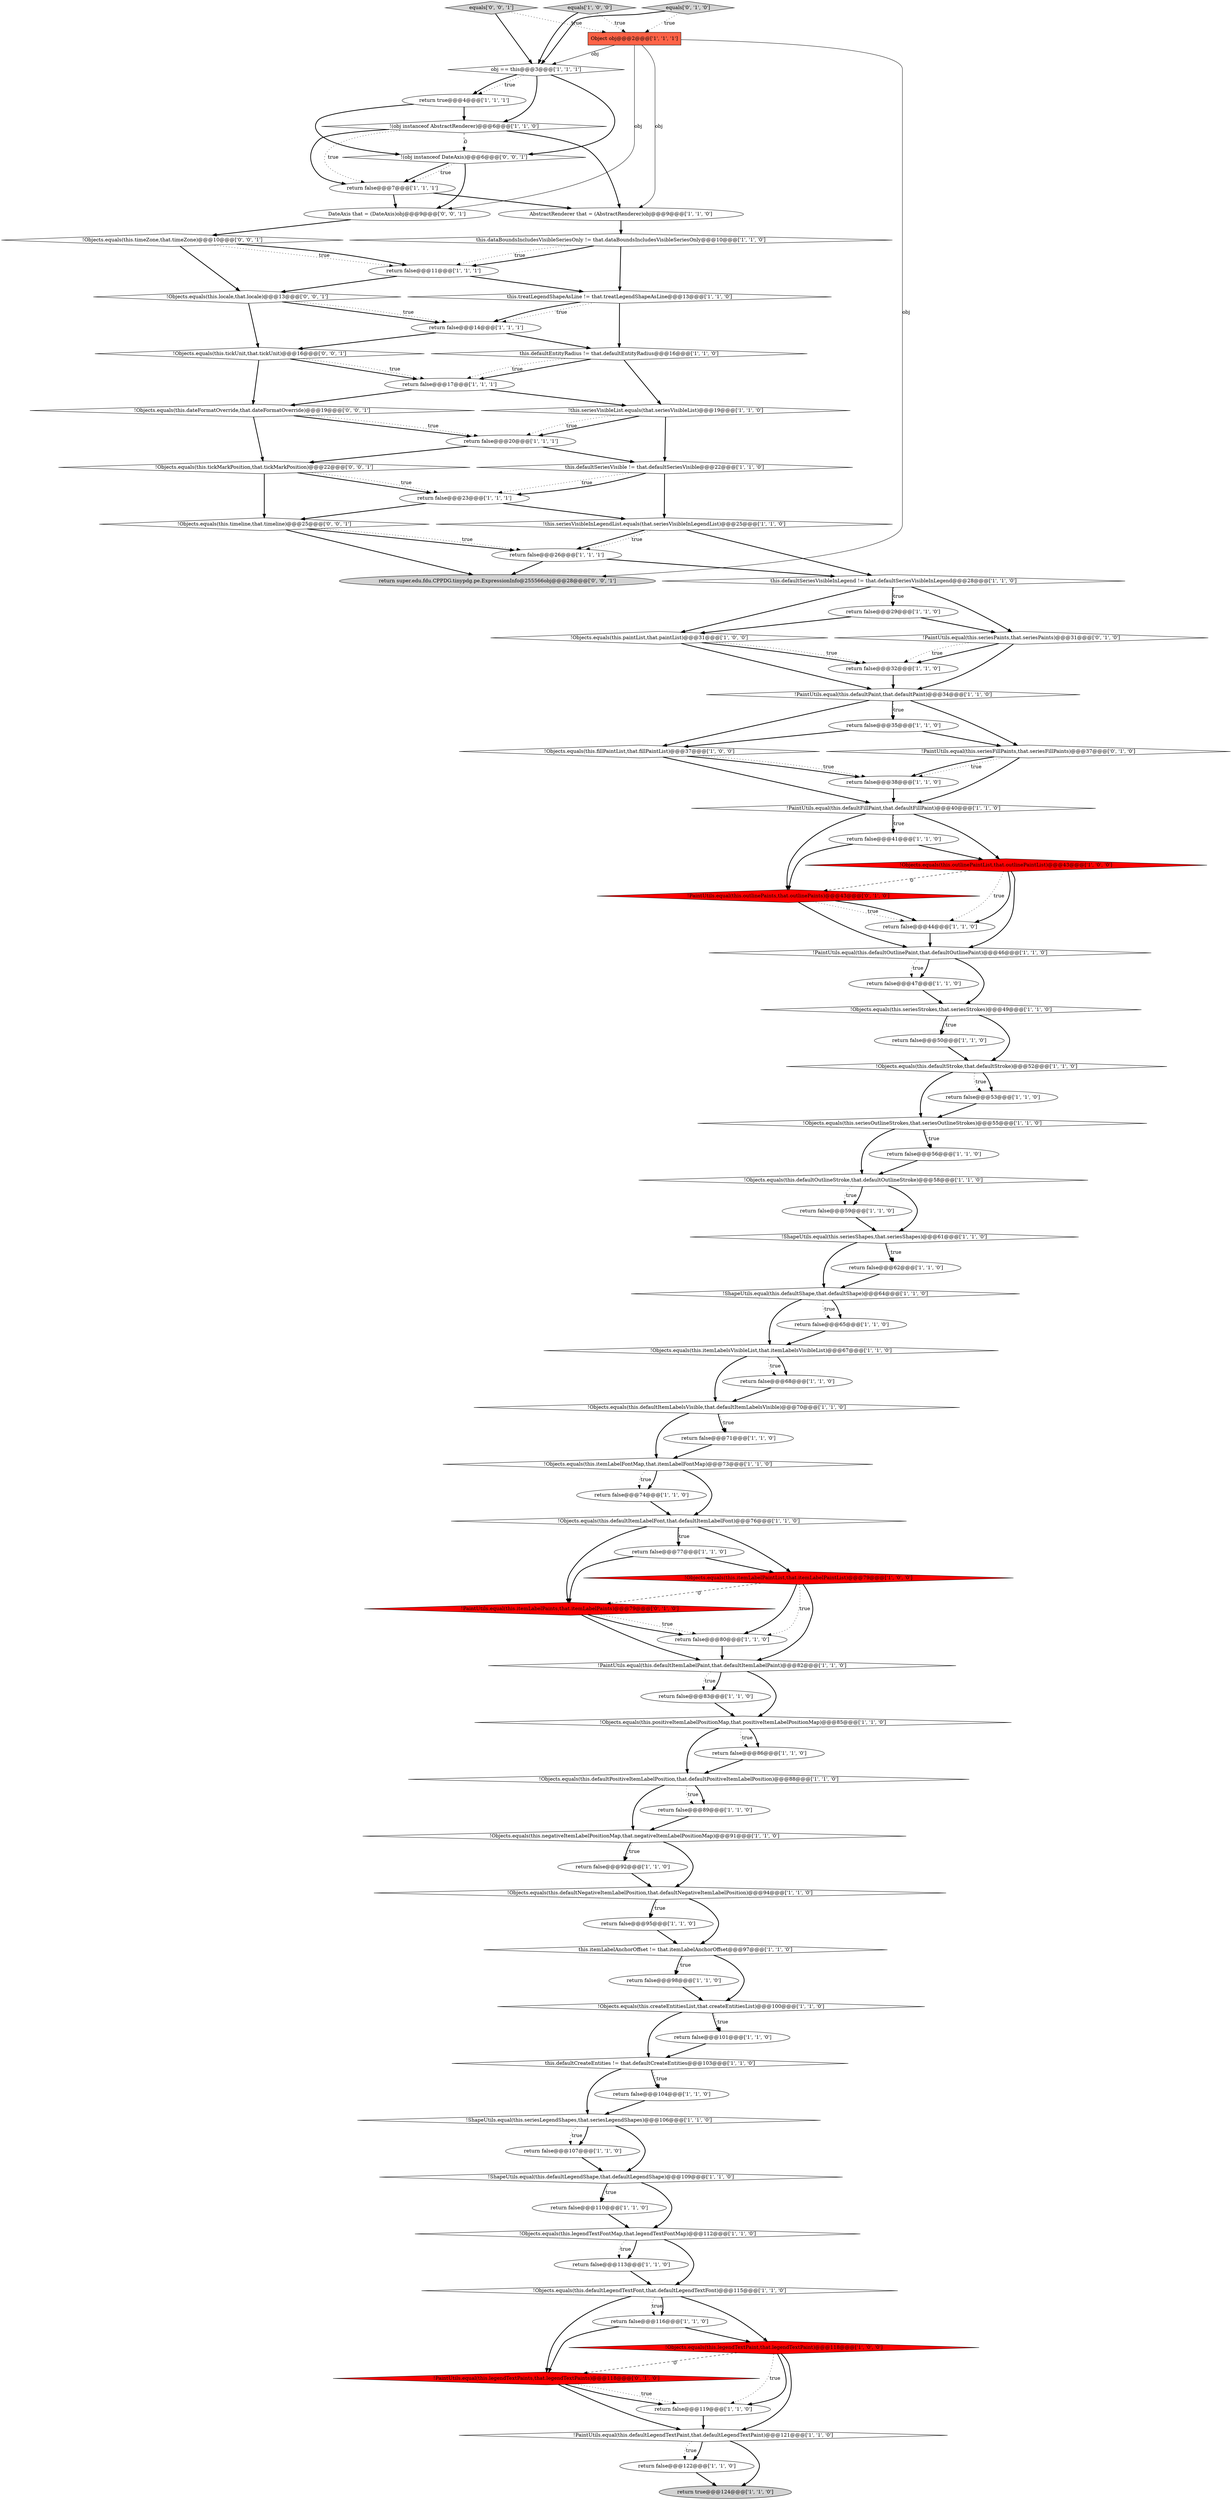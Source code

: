 digraph {
67 [style = filled, label = "!ShapeUtils.equal(this.defaultShape,that.defaultShape)@@@64@@@['1', '1', '0']", fillcolor = white, shape = diamond image = "AAA0AAABBB1BBB"];
30 [style = filled, label = "!Objects.equals(this.outlinePaintList,that.outlinePaintList)@@@43@@@['1', '0', '0']", fillcolor = red, shape = diamond image = "AAA1AAABBB1BBB"];
18 [style = filled, label = "return false@@@20@@@['1', '1', '1']", fillcolor = white, shape = ellipse image = "AAA0AAABBB1BBB"];
24 [style = filled, label = "return false@@@38@@@['1', '1', '0']", fillcolor = white, shape = ellipse image = "AAA0AAABBB1BBB"];
21 [style = filled, label = "!Objects.equals(this.negativeItemLabelPositionMap,that.negativeItemLabelPositionMap)@@@91@@@['1', '1', '0']", fillcolor = white, shape = diamond image = "AAA0AAABBB1BBB"];
48 [style = filled, label = "return false@@@41@@@['1', '1', '0']", fillcolor = white, shape = ellipse image = "AAA0AAABBB1BBB"];
1 [style = filled, label = "return false@@@110@@@['1', '1', '0']", fillcolor = white, shape = ellipse image = "AAA0AAABBB1BBB"];
2 [style = filled, label = "!Objects.equals(this.itemLabelsVisibleList,that.itemLabelsVisibleList)@@@67@@@['1', '1', '0']", fillcolor = white, shape = diamond image = "AAA0AAABBB1BBB"];
4 [style = filled, label = "!(obj instanceof AbstractRenderer)@@@6@@@['1', '1', '0']", fillcolor = white, shape = diamond image = "AAA0AAABBB1BBB"];
31 [style = filled, label = "return false@@@80@@@['1', '1', '0']", fillcolor = white, shape = ellipse image = "AAA0AAABBB1BBB"];
87 [style = filled, label = "!PaintUtils.equal(this.itemLabelPaints,that.itemLabelPaints)@@@79@@@['0', '1', '0']", fillcolor = red, shape = diamond image = "AAA1AAABBB2BBB"];
11 [style = filled, label = "this.defaultCreateEntities != that.defaultCreateEntities@@@103@@@['1', '1', '0']", fillcolor = white, shape = diamond image = "AAA0AAABBB1BBB"];
85 [style = filled, label = "!PaintUtils.equal(this.seriesFillPaints,that.seriesFillPaints)@@@37@@@['0', '1', '0']", fillcolor = white, shape = diamond image = "AAA0AAABBB2BBB"];
15 [style = filled, label = "return false@@@32@@@['1', '1', '0']", fillcolor = white, shape = ellipse image = "AAA0AAABBB1BBB"];
72 [style = filled, label = "return false@@@44@@@['1', '1', '0']", fillcolor = white, shape = ellipse image = "AAA0AAABBB1BBB"];
54 [style = filled, label = "!Objects.equals(this.seriesOutlineStrokes,that.seriesOutlineStrokes)@@@55@@@['1', '1', '0']", fillcolor = white, shape = diamond image = "AAA0AAABBB1BBB"];
59 [style = filled, label = "this.defaultSeriesVisible != that.defaultSeriesVisible@@@22@@@['1', '1', '0']", fillcolor = white, shape = diamond image = "AAA0AAABBB1BBB"];
26 [style = filled, label = "!ShapeUtils.equal(this.seriesLegendShapes,that.seriesLegendShapes)@@@106@@@['1', '1', '0']", fillcolor = white, shape = diamond image = "AAA0AAABBB1BBB"];
32 [style = filled, label = "!PaintUtils.equal(this.defaultOutlinePaint,that.defaultOutlinePaint)@@@46@@@['1', '1', '0']", fillcolor = white, shape = diamond image = "AAA0AAABBB1BBB"];
40 [style = filled, label = "return false@@@7@@@['1', '1', '1']", fillcolor = white, shape = ellipse image = "AAA0AAABBB1BBB"];
66 [style = filled, label = "return false@@@14@@@['1', '1', '1']", fillcolor = white, shape = ellipse image = "AAA0AAABBB1BBB"];
23 [style = filled, label = "return false@@@83@@@['1', '1', '0']", fillcolor = white, shape = ellipse image = "AAA0AAABBB1BBB"];
98 [style = filled, label = "equals['0', '0', '1']", fillcolor = lightgray, shape = diamond image = "AAA0AAABBB3BBB"];
61 [style = filled, label = "return false@@@59@@@['1', '1', '0']", fillcolor = white, shape = ellipse image = "AAA0AAABBB1BBB"];
29 [style = filled, label = "return false@@@92@@@['1', '1', '0']", fillcolor = white, shape = ellipse image = "AAA0AAABBB1BBB"];
0 [style = filled, label = "!PaintUtils.equal(this.defaultItemLabelPaint,that.defaultItemLabelPaint)@@@82@@@['1', '1', '0']", fillcolor = white, shape = diamond image = "AAA0AAABBB1BBB"];
47 [style = filled, label = "return false@@@65@@@['1', '1', '0']", fillcolor = white, shape = ellipse image = "AAA0AAABBB1BBB"];
82 [style = filled, label = "return false@@@47@@@['1', '1', '0']", fillcolor = white, shape = ellipse image = "AAA0AAABBB1BBB"];
93 [style = filled, label = "!(obj instanceof DateAxis)@@@6@@@['0', '0', '1']", fillcolor = white, shape = diamond image = "AAA0AAABBB3BBB"];
58 [style = filled, label = "!Objects.equals(this.defaultOutlineStroke,that.defaultOutlineStroke)@@@58@@@['1', '1', '0']", fillcolor = white, shape = diamond image = "AAA0AAABBB1BBB"];
90 [style = filled, label = "!Objects.equals(this.timeline,that.timeline)@@@25@@@['0', '0', '1']", fillcolor = white, shape = diamond image = "AAA0AAABBB3BBB"];
55 [style = filled, label = "return false@@@53@@@['1', '1', '0']", fillcolor = white, shape = ellipse image = "AAA0AAABBB1BBB"];
76 [style = filled, label = "return true@@@4@@@['1', '1', '1']", fillcolor = white, shape = ellipse image = "AAA0AAABBB1BBB"];
77 [style = filled, label = "this.treatLegendShapeAsLine != that.treatLegendShapeAsLine@@@13@@@['1', '1', '0']", fillcolor = white, shape = diamond image = "AAA0AAABBB1BBB"];
99 [style = filled, label = "return super.edu.fdu.CPPDG.tinypdg.pe.ExpressionInfo@255566obj@@@28@@@['0', '0', '1']", fillcolor = lightgray, shape = ellipse image = "AAA0AAABBB3BBB"];
28 [style = filled, label = "return false@@@56@@@['1', '1', '0']", fillcolor = white, shape = ellipse image = "AAA0AAABBB1BBB"];
16 [style = filled, label = "this.dataBoundsIncludesVisibleSeriesOnly != that.dataBoundsIncludesVisibleSeriesOnly@@@10@@@['1', '1', '0']", fillcolor = white, shape = diamond image = "AAA0AAABBB1BBB"];
36 [style = filled, label = "return false@@@119@@@['1', '1', '0']", fillcolor = white, shape = ellipse image = "AAA0AAABBB1BBB"];
73 [style = filled, label = "return false@@@122@@@['1', '1', '0']", fillcolor = white, shape = ellipse image = "AAA0AAABBB1BBB"];
68 [style = filled, label = "!Objects.equals(this.defaultItemLabelsVisible,that.defaultItemLabelsVisible)@@@70@@@['1', '1', '0']", fillcolor = white, shape = diamond image = "AAA0AAABBB1BBB"];
91 [style = filled, label = "!Objects.equals(this.tickUnit,that.tickUnit)@@@16@@@['0', '0', '1']", fillcolor = white, shape = diamond image = "AAA0AAABBB3BBB"];
10 [style = filled, label = "return false@@@95@@@['1', '1', '0']", fillcolor = white, shape = ellipse image = "AAA0AAABBB1BBB"];
37 [style = filled, label = "!Objects.equals(this.defaultPositiveItemLabelPosition,that.defaultPositiveItemLabelPosition)@@@88@@@['1', '1', '0']", fillcolor = white, shape = diamond image = "AAA0AAABBB1BBB"];
45 [style = filled, label = "return false@@@113@@@['1', '1', '0']", fillcolor = white, shape = ellipse image = "AAA0AAABBB1BBB"];
84 [style = filled, label = "!PaintUtils.equal(this.legendTextPaints,that.legendTextPaints)@@@118@@@['0', '1', '0']", fillcolor = red, shape = diamond image = "AAA1AAABBB2BBB"];
83 [style = filled, label = "return false@@@77@@@['1', '1', '0']", fillcolor = white, shape = ellipse image = "AAA0AAABBB1BBB"];
33 [style = filled, label = "this.itemLabelAnchorOffset != that.itemLabelAnchorOffset@@@97@@@['1', '1', '0']", fillcolor = white, shape = diamond image = "AAA0AAABBB1BBB"];
51 [style = filled, label = "!Objects.equals(this.positiveItemLabelPositionMap,that.positiveItemLabelPositionMap)@@@85@@@['1', '1', '0']", fillcolor = white, shape = diamond image = "AAA0AAABBB1BBB"];
8 [style = filled, label = "obj == this@@@3@@@['1', '1', '1']", fillcolor = white, shape = diamond image = "AAA0AAABBB1BBB"];
71 [style = filled, label = "equals['1', '0', '0']", fillcolor = lightgray, shape = diamond image = "AAA0AAABBB1BBB"];
17 [style = filled, label = "AbstractRenderer that = (AbstractRenderer)obj@@@9@@@['1', '1', '0']", fillcolor = white, shape = ellipse image = "AAA0AAABBB1BBB"];
53 [style = filled, label = "!Objects.equals(this.fillPaintList,that.fillPaintList)@@@37@@@['1', '0', '0']", fillcolor = white, shape = diamond image = "AAA0AAABBB1BBB"];
44 [style = filled, label = "return false@@@101@@@['1', '1', '0']", fillcolor = white, shape = ellipse image = "AAA0AAABBB1BBB"];
80 [style = filled, label = "!PaintUtils.equal(this.defaultFillPaint,that.defaultFillPaint)@@@40@@@['1', '1', '0']", fillcolor = white, shape = diamond image = "AAA0AAABBB1BBB"];
14 [style = filled, label = "return false@@@68@@@['1', '1', '0']", fillcolor = white, shape = ellipse image = "AAA0AAABBB1BBB"];
19 [style = filled, label = "Object obj@@@2@@@['1', '1', '1']", fillcolor = tomato, shape = box image = "AAA0AAABBB1BBB"];
52 [style = filled, label = "return false@@@50@@@['1', '1', '0']", fillcolor = white, shape = ellipse image = "AAA0AAABBB1BBB"];
56 [style = filled, label = "this.defaultEntityRadius != that.defaultEntityRadius@@@16@@@['1', '1', '0']", fillcolor = white, shape = diamond image = "AAA0AAABBB1BBB"];
13 [style = filled, label = "!Objects.equals(this.defaultNegativeItemLabelPosition,that.defaultNegativeItemLabelPosition)@@@94@@@['1', '1', '0']", fillcolor = white, shape = diamond image = "AAA0AAABBB1BBB"];
60 [style = filled, label = "!Objects.equals(this.seriesStrokes,that.seriesStrokes)@@@49@@@['1', '1', '0']", fillcolor = white, shape = diamond image = "AAA0AAABBB1BBB"];
95 [style = filled, label = "!Objects.equals(this.tickMarkPosition,that.tickMarkPosition)@@@22@@@['0', '0', '1']", fillcolor = white, shape = diamond image = "AAA0AAABBB3BBB"];
9 [style = filled, label = "!PaintUtils.equal(this.defaultPaint,that.defaultPaint)@@@34@@@['1', '1', '0']", fillcolor = white, shape = diamond image = "AAA0AAABBB1BBB"];
74 [style = filled, label = "return false@@@107@@@['1', '1', '0']", fillcolor = white, shape = ellipse image = "AAA0AAABBB1BBB"];
89 [style = filled, label = "!PaintUtils.equal(this.seriesPaints,that.seriesPaints)@@@31@@@['0', '1', '0']", fillcolor = white, shape = diamond image = "AAA0AAABBB2BBB"];
94 [style = filled, label = "!Objects.equals(this.locale,that.locale)@@@13@@@['0', '0', '1']", fillcolor = white, shape = diamond image = "AAA0AAABBB3BBB"];
22 [style = filled, label = "!this.seriesVisibleInLegendList.equals(that.seriesVisibleInLegendList)@@@25@@@['1', '1', '0']", fillcolor = white, shape = diamond image = "AAA0AAABBB1BBB"];
50 [style = filled, label = "return false@@@26@@@['1', '1', '1']", fillcolor = white, shape = ellipse image = "AAA0AAABBB1BBB"];
65 [style = filled, label = "return false@@@104@@@['1', '1', '0']", fillcolor = white, shape = ellipse image = "AAA0AAABBB1BBB"];
49 [style = filled, label = "return false@@@17@@@['1', '1', '1']", fillcolor = white, shape = ellipse image = "AAA0AAABBB1BBB"];
46 [style = filled, label = "return false@@@23@@@['1', '1', '1']", fillcolor = white, shape = ellipse image = "AAA0AAABBB1BBB"];
62 [style = filled, label = "return false@@@86@@@['1', '1', '0']", fillcolor = white, shape = ellipse image = "AAA0AAABBB1BBB"];
5 [style = filled, label = "!Objects.equals(this.itemLabelPaintList,that.itemLabelPaintList)@@@79@@@['1', '0', '0']", fillcolor = red, shape = diamond image = "AAA1AAABBB1BBB"];
34 [style = filled, label = "return true@@@124@@@['1', '1', '0']", fillcolor = lightgray, shape = ellipse image = "AAA0AAABBB1BBB"];
12 [style = filled, label = "return false@@@11@@@['1', '1', '1']", fillcolor = white, shape = ellipse image = "AAA0AAABBB1BBB"];
63 [style = filled, label = "return false@@@74@@@['1', '1', '0']", fillcolor = white, shape = ellipse image = "AAA0AAABBB1BBB"];
6 [style = filled, label = "!ShapeUtils.equal(this.seriesShapes,that.seriesShapes)@@@61@@@['1', '1', '0']", fillcolor = white, shape = diamond image = "AAA0AAABBB1BBB"];
57 [style = filled, label = "return false@@@29@@@['1', '1', '0']", fillcolor = white, shape = ellipse image = "AAA0AAABBB1BBB"];
41 [style = filled, label = "!this.seriesVisibleList.equals(that.seriesVisibleList)@@@19@@@['1', '1', '0']", fillcolor = white, shape = diamond image = "AAA0AAABBB1BBB"];
92 [style = filled, label = "DateAxis that = (DateAxis)obj@@@9@@@['0', '0', '1']", fillcolor = white, shape = ellipse image = "AAA0AAABBB3BBB"];
7 [style = filled, label = "!PaintUtils.equal(this.defaultLegendTextPaint,that.defaultLegendTextPaint)@@@121@@@['1', '1', '0']", fillcolor = white, shape = diamond image = "AAA0AAABBB1BBB"];
39 [style = filled, label = "return false@@@116@@@['1', '1', '0']", fillcolor = white, shape = ellipse image = "AAA0AAABBB1BBB"];
96 [style = filled, label = "!Objects.equals(this.timeZone,that.timeZone)@@@10@@@['0', '0', '1']", fillcolor = white, shape = diamond image = "AAA0AAABBB3BBB"];
35 [style = filled, label = "!Objects.equals(this.defaultItemLabelFont,that.defaultItemLabelFont)@@@76@@@['1', '1', '0']", fillcolor = white, shape = diamond image = "AAA0AAABBB1BBB"];
3 [style = filled, label = "!Objects.equals(this.itemLabelFontMap,that.itemLabelFontMap)@@@73@@@['1', '1', '0']", fillcolor = white, shape = diamond image = "AAA0AAABBB1BBB"];
38 [style = filled, label = "!Objects.equals(this.defaultStroke,that.defaultStroke)@@@52@@@['1', '1', '0']", fillcolor = white, shape = diamond image = "AAA0AAABBB1BBB"];
64 [style = filled, label = "!Objects.equals(this.legendTextPaint,that.legendTextPaint)@@@118@@@['1', '0', '0']", fillcolor = red, shape = diamond image = "AAA1AAABBB1BBB"];
79 [style = filled, label = "!Objects.equals(this.paintList,that.paintList)@@@31@@@['1', '0', '0']", fillcolor = white, shape = diamond image = "AAA0AAABBB1BBB"];
69 [style = filled, label = "return false@@@98@@@['1', '1', '0']", fillcolor = white, shape = ellipse image = "AAA0AAABBB1BBB"];
88 [style = filled, label = "equals['0', '1', '0']", fillcolor = lightgray, shape = diamond image = "AAA0AAABBB2BBB"];
70 [style = filled, label = "!Objects.equals(this.defaultLegendTextFont,that.defaultLegendTextFont)@@@115@@@['1', '1', '0']", fillcolor = white, shape = diamond image = "AAA0AAABBB1BBB"];
27 [style = filled, label = "!ShapeUtils.equal(this.defaultLegendShape,that.defaultLegendShape)@@@109@@@['1', '1', '0']", fillcolor = white, shape = diamond image = "AAA0AAABBB1BBB"];
43 [style = filled, label = "return false@@@89@@@['1', '1', '0']", fillcolor = white, shape = ellipse image = "AAA0AAABBB1BBB"];
86 [style = filled, label = "!PaintUtils.equal(this.outlinePaints,that.outlinePaints)@@@43@@@['0', '1', '0']", fillcolor = red, shape = diamond image = "AAA1AAABBB2BBB"];
20 [style = filled, label = "!Objects.equals(this.createEntitiesList,that.createEntitiesList)@@@100@@@['1', '1', '0']", fillcolor = white, shape = diamond image = "AAA0AAABBB1BBB"];
42 [style = filled, label = "return false@@@62@@@['1', '1', '0']", fillcolor = white, shape = ellipse image = "AAA0AAABBB1BBB"];
78 [style = filled, label = "this.defaultSeriesVisibleInLegend != that.defaultSeriesVisibleInLegend@@@28@@@['1', '1', '0']", fillcolor = white, shape = diamond image = "AAA0AAABBB1BBB"];
25 [style = filled, label = "!Objects.equals(this.legendTextFontMap,that.legendTextFontMap)@@@112@@@['1', '1', '0']", fillcolor = white, shape = diamond image = "AAA0AAABBB1BBB"];
97 [style = filled, label = "!Objects.equals(this.dateFormatOverride,that.dateFormatOverride)@@@19@@@['0', '0', '1']", fillcolor = white, shape = diamond image = "AAA0AAABBB3BBB"];
81 [style = filled, label = "return false@@@71@@@['1', '1', '0']", fillcolor = white, shape = ellipse image = "AAA0AAABBB1BBB"];
75 [style = filled, label = "return false@@@35@@@['1', '1', '0']", fillcolor = white, shape = ellipse image = "AAA0AAABBB1BBB"];
9->53 [style = bold, label=""];
33->69 [style = dotted, label="true"];
82->60 [style = bold, label=""];
64->36 [style = bold, label=""];
77->66 [style = dotted, label="true"];
27->1 [style = dotted, label="true"];
11->65 [style = dotted, label="true"];
61->6 [style = bold, label=""];
70->64 [style = bold, label=""];
68->81 [style = dotted, label="true"];
23->51 [style = bold, label=""];
86->72 [style = dotted, label="true"];
25->45 [style = bold, label=""];
81->3 [style = bold, label=""];
90->99 [style = bold, label=""];
96->12 [style = dotted, label="true"];
87->0 [style = bold, label=""];
50->99 [style = bold, label=""];
89->9 [style = bold, label=""];
56->41 [style = bold, label=""];
88->19 [style = dotted, label="true"];
59->46 [style = dotted, label="true"];
93->40 [style = bold, label=""];
12->94 [style = bold, label=""];
46->90 [style = bold, label=""];
13->10 [style = dotted, label="true"];
79->15 [style = bold, label=""];
67->2 [style = bold, label=""];
3->35 [style = bold, label=""];
26->74 [style = bold, label=""];
78->57 [style = dotted, label="true"];
39->84 [style = bold, label=""];
37->43 [style = bold, label=""];
93->92 [style = bold, label=""];
76->4 [style = bold, label=""];
5->0 [style = bold, label=""];
39->64 [style = bold, label=""];
2->14 [style = bold, label=""];
67->47 [style = bold, label=""];
97->18 [style = bold, label=""];
22->78 [style = bold, label=""];
24->80 [style = bold, label=""];
59->22 [style = bold, label=""];
42->67 [style = bold, label=""];
9->75 [style = dotted, label="true"];
8->4 [style = bold, label=""];
85->24 [style = bold, label=""];
27->25 [style = bold, label=""];
17->16 [style = bold, label=""];
38->55 [style = bold, label=""];
7->73 [style = bold, label=""];
21->13 [style = bold, label=""];
45->70 [style = bold, label=""];
48->86 [style = bold, label=""];
87->31 [style = dotted, label="true"];
78->89 [style = bold, label=""];
57->79 [style = bold, label=""];
21->29 [style = dotted, label="true"];
80->86 [style = bold, label=""];
8->76 [style = dotted, label="true"];
22->50 [style = bold, label=""];
37->21 [style = bold, label=""];
19->17 [style = solid, label="obj"];
95->46 [style = bold, label=""];
86->72 [style = bold, label=""];
71->19 [style = dotted, label="true"];
79->15 [style = dotted, label="true"];
67->47 [style = dotted, label="true"];
3->63 [style = bold, label=""];
70->84 [style = bold, label=""];
69->20 [style = bold, label=""];
70->39 [style = dotted, label="true"];
41->59 [style = bold, label=""];
54->58 [style = bold, label=""];
60->52 [style = dotted, label="true"];
94->91 [style = bold, label=""];
25->45 [style = dotted, label="true"];
35->5 [style = bold, label=""];
26->27 [style = bold, label=""];
70->39 [style = bold, label=""];
9->85 [style = bold, label=""];
80->48 [style = dotted, label="true"];
21->29 [style = bold, label=""];
7->73 [style = dotted, label="true"];
0->23 [style = bold, label=""];
91->49 [style = bold, label=""];
80->48 [style = bold, label=""];
32->82 [style = bold, label=""];
15->9 [style = bold, label=""];
40->92 [style = bold, label=""];
94->66 [style = bold, label=""];
49->97 [style = bold, label=""];
47->2 [style = bold, label=""];
53->24 [style = bold, label=""];
84->36 [style = dotted, label="true"];
40->17 [style = bold, label=""];
79->9 [style = bold, label=""];
49->41 [style = bold, label=""];
64->36 [style = dotted, label="true"];
6->42 [style = dotted, label="true"];
6->67 [style = bold, label=""];
8->76 [style = bold, label=""];
18->95 [style = bold, label=""];
59->46 [style = bold, label=""];
11->26 [style = bold, label=""];
80->30 [style = bold, label=""];
85->80 [style = bold, label=""];
90->50 [style = bold, label=""];
8->93 [style = bold, label=""];
13->10 [style = bold, label=""];
19->8 [style = solid, label="obj"];
35->83 [style = bold, label=""];
14->68 [style = bold, label=""];
58->61 [style = bold, label=""];
65->26 [style = bold, label=""];
85->24 [style = dotted, label="true"];
4->17 [style = bold, label=""];
51->62 [style = bold, label=""];
11->65 [style = bold, label=""];
25->70 [style = bold, label=""];
92->96 [style = bold, label=""];
72->32 [style = bold, label=""];
22->50 [style = dotted, label="true"];
30->72 [style = dotted, label="true"];
38->54 [style = bold, label=""];
31->0 [style = bold, label=""];
68->3 [style = bold, label=""];
5->31 [style = dotted, label="true"];
78->79 [style = bold, label=""];
53->24 [style = dotted, label="true"];
6->42 [style = bold, label=""];
96->94 [style = bold, label=""];
38->55 [style = dotted, label="true"];
93->40 [style = dotted, label="true"];
84->7 [style = bold, label=""];
30->32 [style = bold, label=""];
95->90 [style = bold, label=""];
97->18 [style = dotted, label="true"];
18->59 [style = bold, label=""];
60->38 [style = bold, label=""];
88->8 [style = bold, label=""];
77->66 [style = bold, label=""];
97->95 [style = bold, label=""];
16->77 [style = bold, label=""];
91->97 [style = bold, label=""];
37->43 [style = dotted, label="true"];
53->80 [style = bold, label=""];
20->44 [style = dotted, label="true"];
32->60 [style = bold, label=""];
51->37 [style = bold, label=""];
54->28 [style = dotted, label="true"];
73->34 [style = bold, label=""];
96->12 [style = bold, label=""];
33->69 [style = bold, label=""];
19->92 [style = solid, label="obj"];
2->14 [style = dotted, label="true"];
0->23 [style = dotted, label="true"];
10->33 [style = bold, label=""];
4->93 [style = dashed, label="0"];
60->52 [style = bold, label=""];
58->61 [style = dotted, label="true"];
48->30 [style = bold, label=""];
54->28 [style = bold, label=""];
71->8 [style = bold, label=""];
41->18 [style = bold, label=""];
1->25 [style = bold, label=""];
5->87 [style = dashed, label="0"];
30->86 [style = dashed, label="0"];
28->58 [style = bold, label=""];
46->22 [style = bold, label=""];
20->11 [style = bold, label=""];
26->74 [style = dotted, label="true"];
83->5 [style = bold, label=""];
4->40 [style = bold, label=""];
9->75 [style = bold, label=""];
30->72 [style = bold, label=""];
95->46 [style = dotted, label="true"];
43->21 [style = bold, label=""];
75->85 [style = bold, label=""];
27->1 [style = bold, label=""];
16->12 [style = dotted, label="true"];
56->49 [style = bold, label=""];
33->20 [style = bold, label=""];
4->40 [style = dotted, label="true"];
35->83 [style = dotted, label="true"];
91->49 [style = dotted, label="true"];
52->38 [style = bold, label=""];
41->18 [style = dotted, label="true"];
20->44 [style = bold, label=""];
98->8 [style = bold, label=""];
89->15 [style = dotted, label="true"];
64->84 [style = dashed, label="0"];
64->7 [style = bold, label=""];
19->99 [style = solid, label="obj"];
32->82 [style = dotted, label="true"];
78->57 [style = bold, label=""];
7->34 [style = bold, label=""];
35->87 [style = bold, label=""];
87->31 [style = bold, label=""];
5->31 [style = bold, label=""];
62->37 [style = bold, label=""];
36->7 [style = bold, label=""];
68->81 [style = bold, label=""];
50->78 [style = bold, label=""];
3->63 [style = dotted, label="true"];
0->51 [style = bold, label=""];
90->50 [style = dotted, label="true"];
57->89 [style = bold, label=""];
94->66 [style = dotted, label="true"];
51->62 [style = dotted, label="true"];
44->11 [style = bold, label=""];
58->6 [style = bold, label=""];
56->49 [style = dotted, label="true"];
74->27 [style = bold, label=""];
55->54 [style = bold, label=""];
66->91 [style = bold, label=""];
13->33 [style = bold, label=""];
75->53 [style = bold, label=""];
2->68 [style = bold, label=""];
84->36 [style = bold, label=""];
16->12 [style = bold, label=""];
12->77 [style = bold, label=""];
89->15 [style = bold, label=""];
66->56 [style = bold, label=""];
83->87 [style = bold, label=""];
98->19 [style = dotted, label="true"];
86->32 [style = bold, label=""];
63->35 [style = bold, label=""];
76->93 [style = bold, label=""];
77->56 [style = bold, label=""];
29->13 [style = bold, label=""];
}
